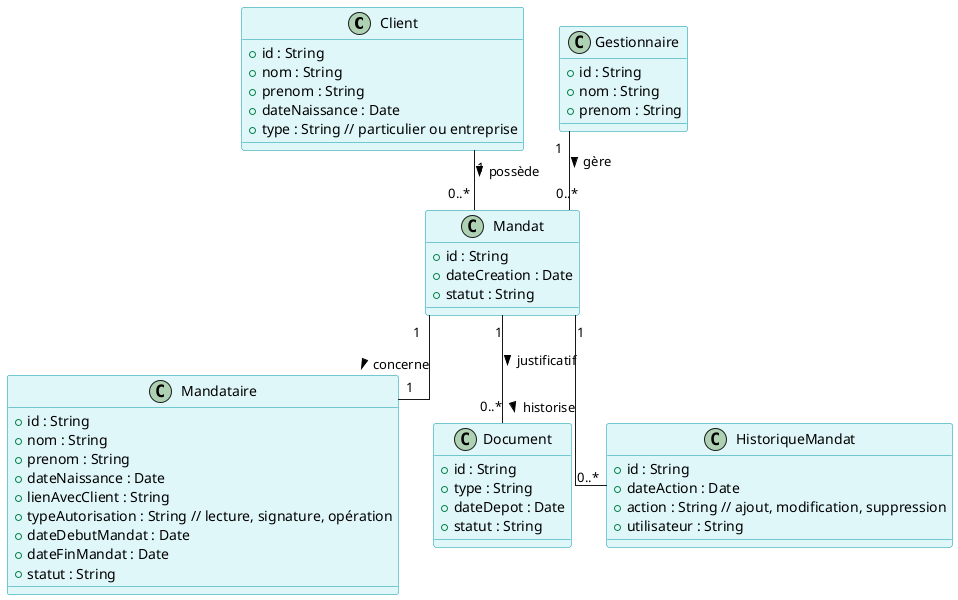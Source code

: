 @startuml DiagrammeClasseMandataire
skinparam class {
    BackgroundColor #E0F7FA
    BorderColor #0097A7
}
skinparam linetype ortho

' --- Entités principales ---
class Client {
    +id : String
    +nom : String
    +prenom : String
    +dateNaissance : Date
    +type : String // particulier ou entreprise
}

class Mandataire {
    +id : String
    +nom : String
    +prenom : String
    +dateNaissance : Date
    +lienAvecClient : String
    +typeAutorisation : String // lecture, signature, opération
    +dateDebutMandat : Date
    +dateFinMandat : Date
    +statut : String
}

class Mandat {
    +id : String
    +dateCreation : Date
    +statut : String
}

class Document {
    +id : String
    +type : String
    +dateDepot : Date
    +statut : String
}

class Gestionnaire {
    +id : String
    +nom : String
    +prenom : String
}

class HistoriqueMandat {
    +id : String
    +dateAction : Date
    +action : String // ajout, modification, suppression
    +utilisateur : String
}

' --- Relations ---
Client "1" -- "0..*" Mandat : possède >
Mandat "1" -- "1" Mandataire : concerne >
Mandat "1" -- "0..*" Document : justificatif >
Mandat "1" -- "0..*" HistoriqueMandat : historise >
Gestionnaire "1" -- "0..*" Mandat : gère >

@enduml